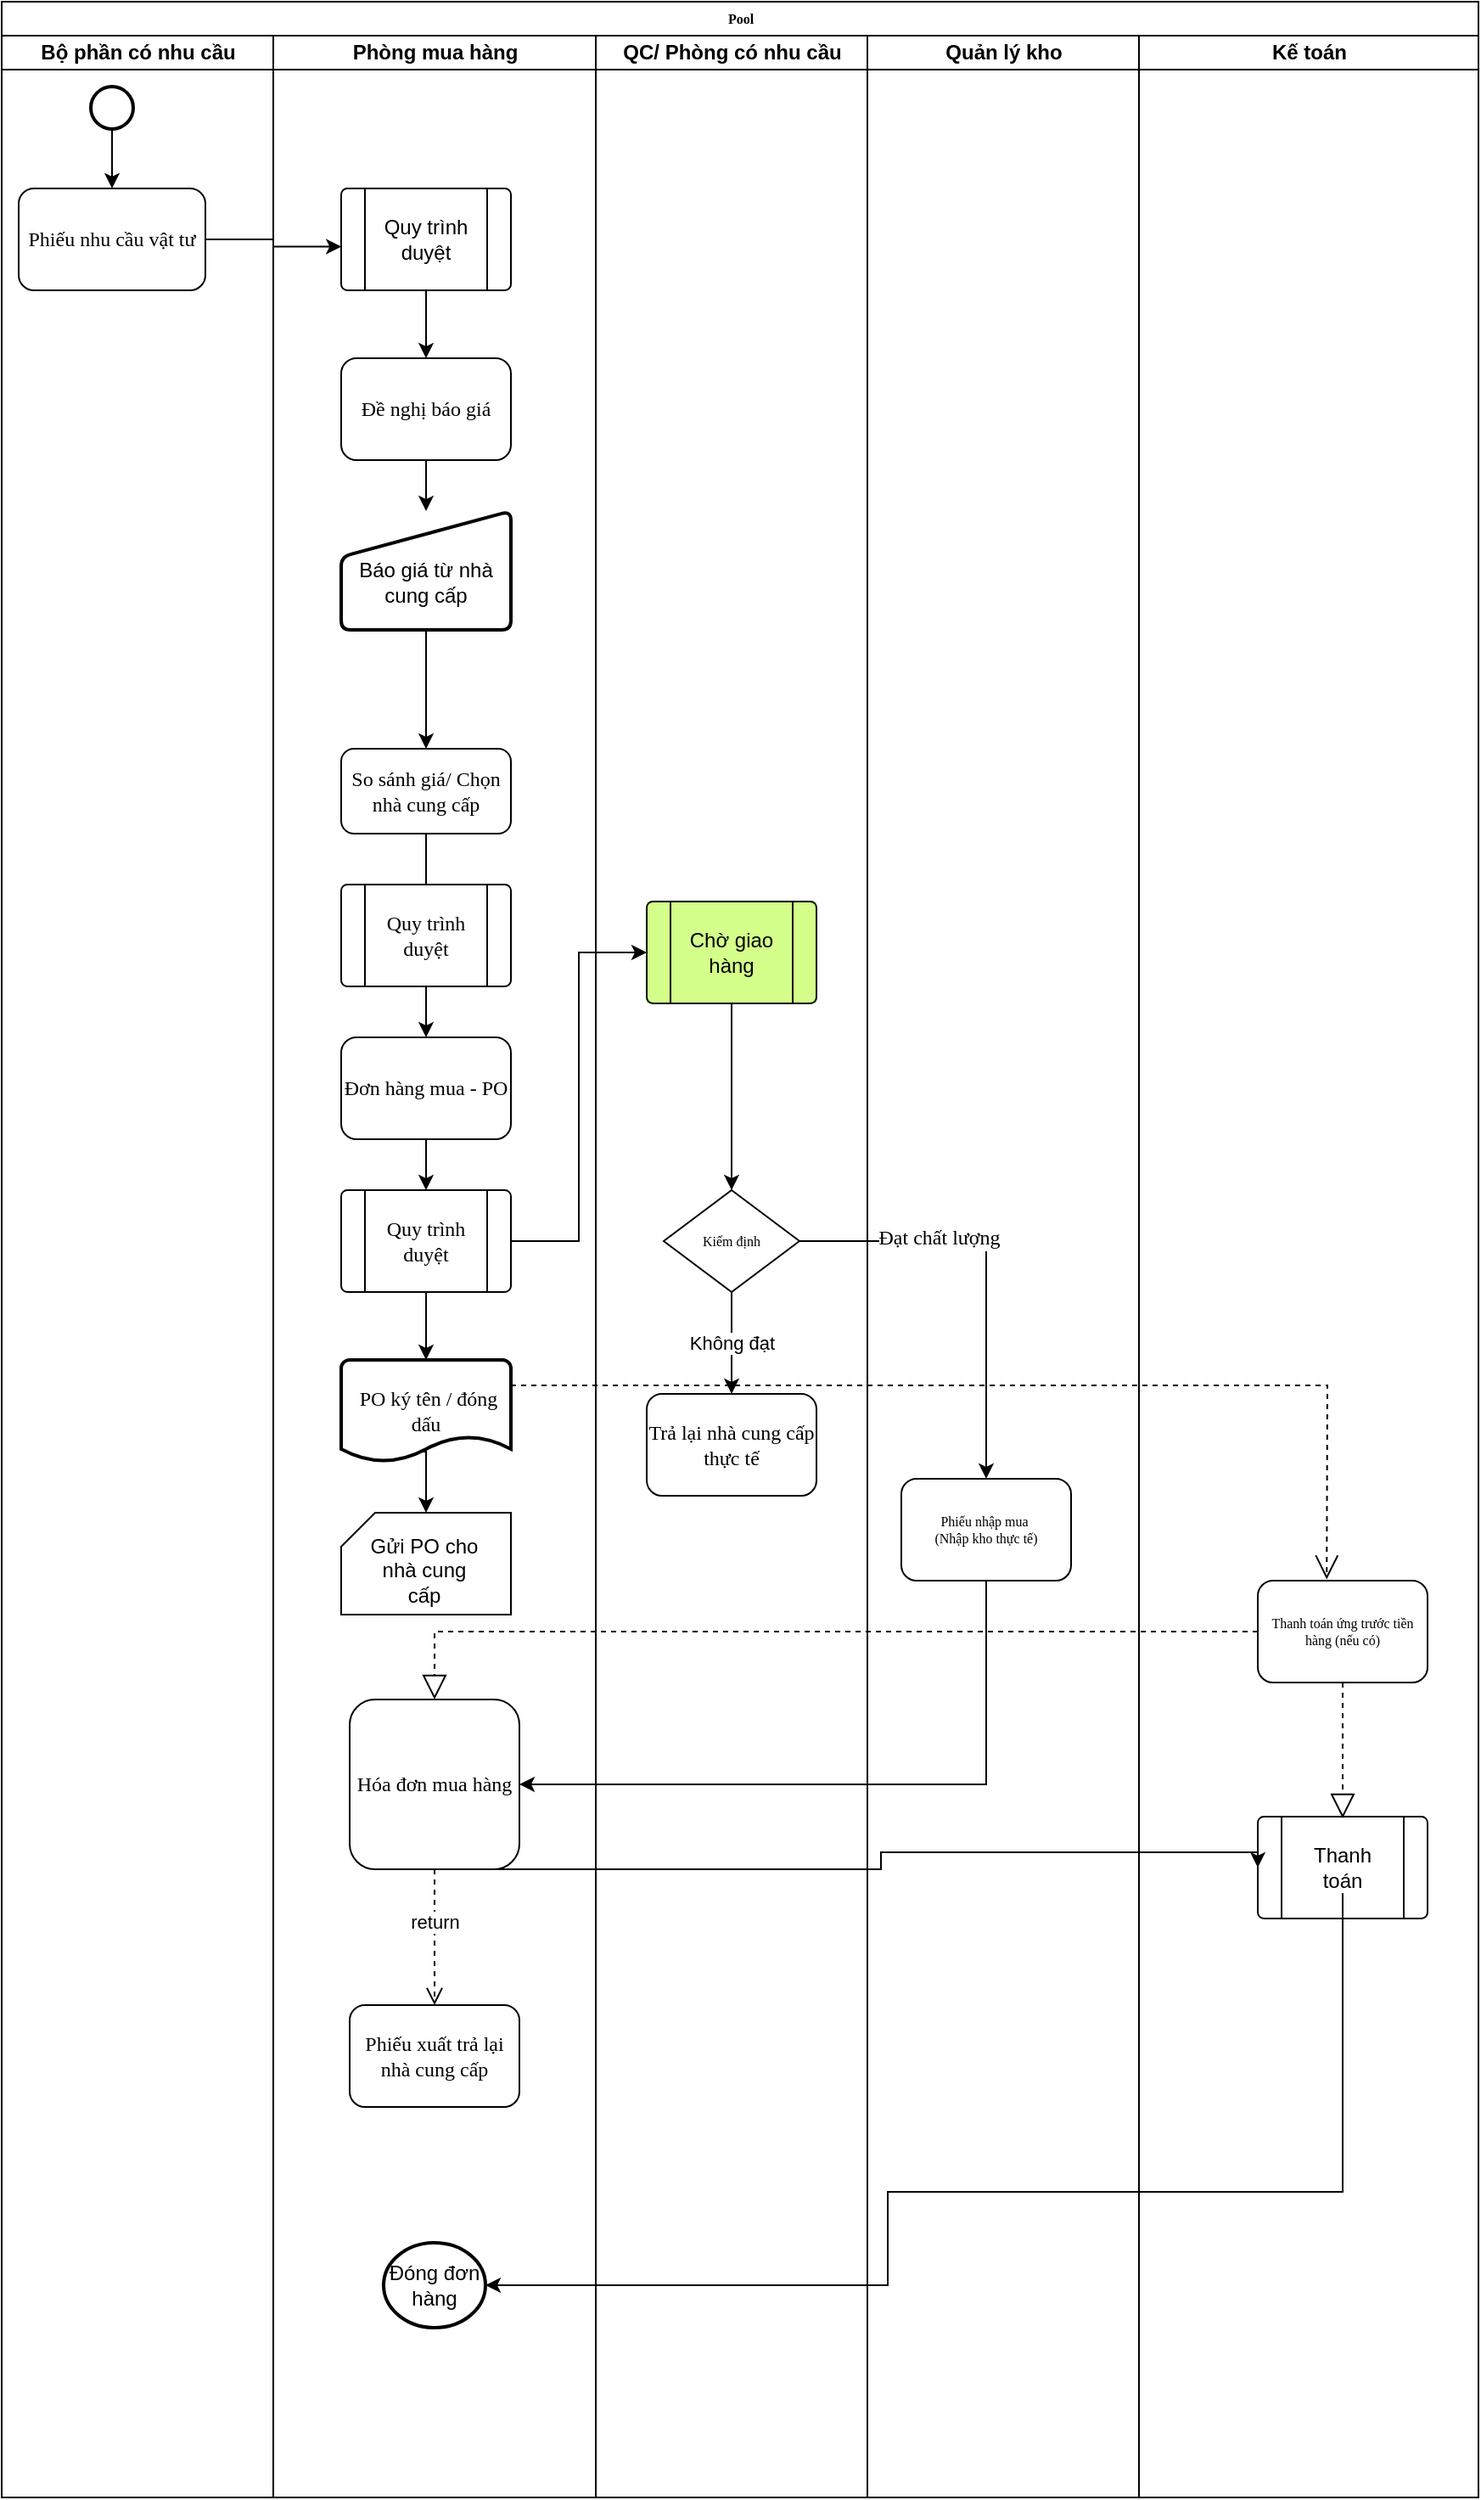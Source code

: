 <mxfile version="21.6.1" type="github">
  <diagram name="Page-1" id="D52-W9V_1HZJJ_ThG35Y">
    <mxGraphModel dx="1412" dy="574" grid="1" gridSize="10" guides="1" tooltips="1" connect="1" arrows="1" fold="1" page="1" pageScale="1" pageWidth="827" pageHeight="1169" math="0" shadow="0">
      <root>
        <mxCell id="0" />
        <mxCell id="1" parent="0" />
        <mxCell id="-yysK_Rw4c3LHwtMGwAV-1" value="Pool" style="swimlane;html=1;childLayout=stackLayout;startSize=20;rounded=0;shadow=0;labelBackgroundColor=none;strokeWidth=1;fontFamily=Verdana;fontSize=8;align=center;fillColor=#FFFFFF;" vertex="1" parent="1">
          <mxGeometry x="50" y="40" width="870" height="1470" as="geometry" />
        </mxCell>
        <mxCell id="-yysK_Rw4c3LHwtMGwAV-2" value="Bộ phần có nhu cầu" style="swimlane;html=1;startSize=20;" vertex="1" parent="-yysK_Rw4c3LHwtMGwAV-1">
          <mxGeometry y="20" width="160" height="1450" as="geometry" />
        </mxCell>
        <mxCell id="-yysK_Rw4c3LHwtMGwAV-3" value="&lt;font face=&quot;Times New Roman&quot; style=&quot;font-size: 12px;&quot;&gt;Phiếu nhu cầu vật tư&lt;/font&gt;" style="rounded=1;whiteSpace=wrap;html=1;shadow=0;labelBackgroundColor=none;strokeWidth=1;fontFamily=Verdana;fontSize=8;align=center;" vertex="1" parent="-yysK_Rw4c3LHwtMGwAV-2">
          <mxGeometry x="10" y="90" width="110" height="60" as="geometry" />
        </mxCell>
        <mxCell id="-yysK_Rw4c3LHwtMGwAV-4" style="edgeStyle=orthogonalEdgeStyle;rounded=0;orthogonalLoop=1;jettySize=auto;html=1;" edge="1" parent="-yysK_Rw4c3LHwtMGwAV-2" source="-yysK_Rw4c3LHwtMGwAV-5" target="-yysK_Rw4c3LHwtMGwAV-3">
          <mxGeometry relative="1" as="geometry" />
        </mxCell>
        <mxCell id="-yysK_Rw4c3LHwtMGwAV-5" value="" style="strokeWidth=2;html=1;shape=mxgraph.flowchart.start_2;whiteSpace=wrap;" vertex="1" parent="-yysK_Rw4c3LHwtMGwAV-2">
          <mxGeometry x="52.5" y="30" width="25" height="25" as="geometry" />
        </mxCell>
        <mxCell id="-yysK_Rw4c3LHwtMGwAV-6" value="Phòng mua hàng" style="swimlane;html=1;startSize=20;fillColor=#FFFFFF;" vertex="1" parent="-yysK_Rw4c3LHwtMGwAV-1">
          <mxGeometry x="160" y="20" width="190" height="1450" as="geometry" />
        </mxCell>
        <mxCell id="-yysK_Rw4c3LHwtMGwAV-7" style="edgeStyle=orthogonalEdgeStyle;rounded=0;orthogonalLoop=1;jettySize=auto;html=1;entryX=0.5;entryY=0;entryDx=0;entryDy=0;" edge="1" parent="-yysK_Rw4c3LHwtMGwAV-6" source="-yysK_Rw4c3LHwtMGwAV-8" target="-yysK_Rw4c3LHwtMGwAV-20">
          <mxGeometry relative="1" as="geometry" />
        </mxCell>
        <mxCell id="-yysK_Rw4c3LHwtMGwAV-8" value="&lt;font face=&quot;Times New Roman&quot; style=&quot;font-size: 12px;&quot;&gt;Đơn hàng mua - PO&lt;/font&gt;" style="rounded=1;whiteSpace=wrap;html=1;shadow=0;labelBackgroundColor=none;strokeWidth=1;fontFamily=Verdana;fontSize=8;align=center;" vertex="1" parent="-yysK_Rw4c3LHwtMGwAV-6">
          <mxGeometry x="40" y="590" width="100" height="60" as="geometry" />
        </mxCell>
        <mxCell id="-yysK_Rw4c3LHwtMGwAV-11" style="edgeStyle=orthogonalEdgeStyle;rounded=0;orthogonalLoop=1;jettySize=auto;html=1;entryX=0.5;entryY=0;entryDx=0;entryDy=0;" edge="1" parent="-yysK_Rw4c3LHwtMGwAV-6" source="-yysK_Rw4c3LHwtMGwAV-12" target="-yysK_Rw4c3LHwtMGwAV-33">
          <mxGeometry relative="1" as="geometry" />
        </mxCell>
        <mxCell id="-yysK_Rw4c3LHwtMGwAV-12" value="&lt;font face=&quot;Times New Roman&quot; style=&quot;font-size: 12px;&quot;&gt;So sánh giá/ Chọn nhà cung cấp&lt;/font&gt;" style="rounded=1;whiteSpace=wrap;html=1;shadow=0;labelBackgroundColor=none;strokeWidth=1;fontFamily=Verdana;fontSize=8;align=center;" vertex="1" parent="-yysK_Rw4c3LHwtMGwAV-6">
          <mxGeometry x="40" y="420" width="100" height="50" as="geometry" />
        </mxCell>
        <mxCell id="-yysK_Rw4c3LHwtMGwAV-13" style="edgeStyle=orthogonalEdgeStyle;rounded=0;orthogonalLoop=1;jettySize=auto;html=1;fontFamily=Times New Roman;fontSize=12;" edge="1" parent="-yysK_Rw4c3LHwtMGwAV-6" source="-yysK_Rw4c3LHwtMGwAV-14" target="-yysK_Rw4c3LHwtMGwAV-16">
          <mxGeometry relative="1" as="geometry" />
        </mxCell>
        <mxCell id="-yysK_Rw4c3LHwtMGwAV-14" value="&lt;font face=&quot;Times New Roman&quot; style=&quot;font-size: 12px;&quot;&gt;Đề nghị báo giá&lt;/font&gt;" style="rounded=1;whiteSpace=wrap;html=1;shadow=0;labelBackgroundColor=none;strokeWidth=1;fontFamily=Verdana;fontSize=8;align=center;" vertex="1" parent="-yysK_Rw4c3LHwtMGwAV-6">
          <mxGeometry x="40" y="190" width="100" height="60" as="geometry" />
        </mxCell>
        <mxCell id="-yysK_Rw4c3LHwtMGwAV-71" style="edgeStyle=orthogonalEdgeStyle;rounded=0;orthogonalLoop=1;jettySize=auto;html=1;" edge="1" parent="-yysK_Rw4c3LHwtMGwAV-6" source="-yysK_Rw4c3LHwtMGwAV-16" target="-yysK_Rw4c3LHwtMGwAV-12">
          <mxGeometry relative="1" as="geometry" />
        </mxCell>
        <mxCell id="-yysK_Rw4c3LHwtMGwAV-16" value="&lt;br&gt;Báo giá từ nhà cung cấp" style="html=1;strokeWidth=2;shape=manualInput;whiteSpace=wrap;rounded=1;size=27;arcSize=11;" vertex="1" parent="-yysK_Rw4c3LHwtMGwAV-6">
          <mxGeometry x="40" y="280" width="100" height="70" as="geometry" />
        </mxCell>
        <mxCell id="-yysK_Rw4c3LHwtMGwAV-17" style="edgeStyle=orthogonalEdgeStyle;rounded=0;orthogonalLoop=1;jettySize=auto;html=1;entryX=0.5;entryY=0;entryDx=0;entryDy=0;entryPerimeter=0;fontFamily=Times New Roman;fontSize=12;exitX=0.407;exitY=0.9;exitDx=0;exitDy=0;exitPerimeter=0;" edge="1" parent="-yysK_Rw4c3LHwtMGwAV-6" source="-yysK_Rw4c3LHwtMGwAV-18" target="-yysK_Rw4c3LHwtMGwAV-23">
          <mxGeometry relative="1" as="geometry" />
        </mxCell>
        <mxCell id="-yysK_Rw4c3LHwtMGwAV-18" value="&lt;font face=&quot;Times New Roman&quot;&gt;&amp;nbsp;PO ký tên / đóng dấu&lt;/font&gt;" style="strokeWidth=2;html=1;shape=mxgraph.flowchart.document2;whiteSpace=wrap;size=0.25;" vertex="1" parent="-yysK_Rw4c3LHwtMGwAV-6">
          <mxGeometry x="40" y="780" width="100" height="60" as="geometry" />
        </mxCell>
        <mxCell id="-yysK_Rw4c3LHwtMGwAV-19" value="" style="group" vertex="1" connectable="0" parent="-yysK_Rw4c3LHwtMGwAV-6">
          <mxGeometry x="40" y="680" width="100" height="60" as="geometry" />
        </mxCell>
        <mxCell id="-yysK_Rw4c3LHwtMGwAV-20" value="" style="verticalLabelPosition=bottom;verticalAlign=top;html=1;shape=process;whiteSpace=wrap;rounded=1;size=0.14;arcSize=6;" vertex="1" parent="-yysK_Rw4c3LHwtMGwAV-19">
          <mxGeometry width="100" height="60" as="geometry" />
        </mxCell>
        <mxCell id="-yysK_Rw4c3LHwtMGwAV-21" value="&lt;font style=&quot;font-size: 12px;&quot; face=&quot;Times New Roman&quot;&gt;Quy trình duyệt&lt;/font&gt;" style="text;html=1;strokeColor=none;fillColor=none;align=center;verticalAlign=middle;whiteSpace=wrap;rounded=0;" vertex="1" parent="-yysK_Rw4c3LHwtMGwAV-19">
          <mxGeometry x="20" y="15" width="60" height="30" as="geometry" />
        </mxCell>
        <mxCell id="-yysK_Rw4c3LHwtMGwAV-22" value="" style="group" vertex="1" connectable="0" parent="-yysK_Rw4c3LHwtMGwAV-6">
          <mxGeometry x="40" y="870" width="100" height="60" as="geometry" />
        </mxCell>
        <mxCell id="-yysK_Rw4c3LHwtMGwAV-23" value="" style="verticalLabelPosition=bottom;verticalAlign=top;html=1;shape=card;whiteSpace=wrap;size=20;arcSize=12;" vertex="1" parent="-yysK_Rw4c3LHwtMGwAV-22">
          <mxGeometry width="100" height="60" as="geometry" />
        </mxCell>
        <mxCell id="-yysK_Rw4c3LHwtMGwAV-24" value="Gửi PO cho nhà cung cấp" style="text;html=1;strokeColor=none;fillColor=none;align=center;verticalAlign=middle;whiteSpace=wrap;rounded=0;" vertex="1" parent="-yysK_Rw4c3LHwtMGwAV-22">
          <mxGeometry x="14" y="20" width="70" height="27" as="geometry" />
        </mxCell>
        <mxCell id="-yysK_Rw4c3LHwtMGwAV-25" value="Đóng đơn hàng" style="strokeWidth=2;html=1;shape=mxgraph.flowchart.start_2;whiteSpace=wrap;" vertex="1" parent="-yysK_Rw4c3LHwtMGwAV-6">
          <mxGeometry x="65" y="1300" width="60" height="50" as="geometry" />
        </mxCell>
        <mxCell id="-yysK_Rw4c3LHwtMGwAV-26" value="" style="group" vertex="1" connectable="0" parent="-yysK_Rw4c3LHwtMGwAV-6">
          <mxGeometry x="40" y="90" width="100" height="60" as="geometry" />
        </mxCell>
        <mxCell id="-yysK_Rw4c3LHwtMGwAV-27" value="" style="verticalLabelPosition=bottom;verticalAlign=top;html=1;shape=process;whiteSpace=wrap;rounded=1;size=0.14;arcSize=6;" vertex="1" parent="-yysK_Rw4c3LHwtMGwAV-26">
          <mxGeometry width="100" height="60" as="geometry" />
        </mxCell>
        <mxCell id="-yysK_Rw4c3LHwtMGwAV-28" value="Quy trình duyệt" style="text;html=1;strokeColor=none;fillColor=none;align=center;verticalAlign=middle;whiteSpace=wrap;rounded=0;" vertex="1" parent="-yysK_Rw4c3LHwtMGwAV-26">
          <mxGeometry x="20" y="15" width="60" height="30" as="geometry" />
        </mxCell>
        <mxCell id="-yysK_Rw4c3LHwtMGwAV-29" style="edgeStyle=orthogonalEdgeStyle;rounded=0;orthogonalLoop=1;jettySize=auto;html=1;entryX=0.5;entryY=0;entryDx=0;entryDy=0;entryPerimeter=0;fontFamily=Times New Roman;fontSize=12;exitX=0.5;exitY=1;exitDx=0;exitDy=0;" edge="1" parent="-yysK_Rw4c3LHwtMGwAV-6" source="-yysK_Rw4c3LHwtMGwAV-20" target="-yysK_Rw4c3LHwtMGwAV-18">
          <mxGeometry relative="1" as="geometry">
            <mxPoint x="90" y="750" as="sourcePoint" />
          </mxGeometry>
        </mxCell>
        <mxCell id="-yysK_Rw4c3LHwtMGwAV-30" style="edgeStyle=orthogonalEdgeStyle;rounded=0;orthogonalLoop=1;jettySize=auto;html=1;fontFamily=Times New Roman;fontSize=12;exitX=0.5;exitY=1;exitDx=0;exitDy=0;" edge="1" parent="-yysK_Rw4c3LHwtMGwAV-6" source="-yysK_Rw4c3LHwtMGwAV-27" target="-yysK_Rw4c3LHwtMGwAV-14">
          <mxGeometry relative="1" as="geometry">
            <mxPoint x="90" y="150" as="sourcePoint" />
          </mxGeometry>
        </mxCell>
        <mxCell id="-yysK_Rw4c3LHwtMGwAV-31" style="edgeStyle=orthogonalEdgeStyle;rounded=0;orthogonalLoop=1;jettySize=auto;html=1;" edge="1" parent="-yysK_Rw4c3LHwtMGwAV-6" source="-yysK_Rw4c3LHwtMGwAV-32" target="-yysK_Rw4c3LHwtMGwAV-8">
          <mxGeometry relative="1" as="geometry" />
        </mxCell>
        <mxCell id="-yysK_Rw4c3LHwtMGwAV-32" value="" style="verticalLabelPosition=bottom;verticalAlign=top;html=1;shape=process;whiteSpace=wrap;rounded=1;size=0.14;arcSize=6;" vertex="1" parent="-yysK_Rw4c3LHwtMGwAV-6">
          <mxGeometry x="40" y="500" width="100" height="60" as="geometry" />
        </mxCell>
        <mxCell id="-yysK_Rw4c3LHwtMGwAV-33" value="&lt;font style=&quot;font-size: 12px;&quot; face=&quot;Times New Roman&quot;&gt;Quy trình duyệt&lt;/font&gt;" style="text;html=1;strokeColor=none;fillColor=none;align=center;verticalAlign=middle;whiteSpace=wrap;rounded=0;" vertex="1" parent="-yysK_Rw4c3LHwtMGwAV-6">
          <mxGeometry x="60" y="515" width="60" height="30" as="geometry" />
        </mxCell>
        <mxCell id="-yysK_Rw4c3LHwtMGwAV-51" value="&lt;font style=&quot;font-size: 12px;&quot; face=&quot;Times New Roman&quot;&gt;Hóa đơn mua hàng&lt;/font&gt;" style="rounded=1;whiteSpace=wrap;html=1;shadow=0;labelBackgroundColor=none;strokeWidth=1;fontFamily=Verdana;fontSize=8;align=center;fillColor=#FFFFFF;" vertex="1" parent="-yysK_Rw4c3LHwtMGwAV-6">
          <mxGeometry x="45" y="980" width="100" height="100" as="geometry" />
        </mxCell>
        <mxCell id="-yysK_Rw4c3LHwtMGwAV-52" value="&lt;font style=&quot;font-size: 12px;&quot; face=&quot;Times New Roman&quot;&gt;Phiếu xuất trả lại nhà cung cấp&lt;/font&gt;" style="rounded=1;whiteSpace=wrap;html=1;shadow=0;labelBackgroundColor=none;strokeWidth=1;fontFamily=Verdana;fontSize=8;align=center;fillColor=#FFFFFF;" vertex="1" parent="-yysK_Rw4c3LHwtMGwAV-6">
          <mxGeometry x="45" y="1160" width="100" height="60" as="geometry" />
        </mxCell>
        <mxCell id="-yysK_Rw4c3LHwtMGwAV-75" value="return" style="html=1;verticalAlign=bottom;endArrow=open;dashed=1;endSize=8;edgeStyle=elbowEdgeStyle;elbow=vertical;curved=0;rounded=0;exitX=0.5;exitY=1;exitDx=0;exitDy=0;entryX=0.5;entryY=0;entryDx=0;entryDy=0;" edge="1" parent="-yysK_Rw4c3LHwtMGwAV-6" source="-yysK_Rw4c3LHwtMGwAV-51" target="-yysK_Rw4c3LHwtMGwAV-52">
          <mxGeometry relative="1" as="geometry">
            <mxPoint x="340" y="900" as="sourcePoint" />
            <mxPoint x="260" y="900" as="targetPoint" />
          </mxGeometry>
        </mxCell>
        <mxCell id="-yysK_Rw4c3LHwtMGwAV-34" value="QC/ Phòng có nhu cầu" style="swimlane;html=1;startSize=20;" vertex="1" parent="-yysK_Rw4c3LHwtMGwAV-1">
          <mxGeometry x="350" y="20" width="160" height="1450" as="geometry" />
        </mxCell>
        <mxCell id="-yysK_Rw4c3LHwtMGwAV-35" value="Không đạt" style="edgeStyle=orthogonalEdgeStyle;rounded=0;orthogonalLoop=1;jettySize=auto;html=1;entryX=0.5;entryY=0;entryDx=0;entryDy=0;" edge="1" parent="-yysK_Rw4c3LHwtMGwAV-34" source="-yysK_Rw4c3LHwtMGwAV-36" target="-yysK_Rw4c3LHwtMGwAV-37">
          <mxGeometry relative="1" as="geometry" />
        </mxCell>
        <mxCell id="-yysK_Rw4c3LHwtMGwAV-36" value="Kiểm định" style="rhombus;whiteSpace=wrap;html=1;rounded=0;shadow=0;labelBackgroundColor=none;strokeWidth=1;fontFamily=Verdana;fontSize=8;align=center;" vertex="1" parent="-yysK_Rw4c3LHwtMGwAV-34">
          <mxGeometry x="40" y="680" width="80" height="60" as="geometry" />
        </mxCell>
        <mxCell id="-yysK_Rw4c3LHwtMGwAV-37" value="&lt;font face=&quot;Times New Roman&quot; style=&quot;font-size: 12px;&quot;&gt;Trả lại nhà cung cấp thực tế&lt;/font&gt;" style="rounded=1;whiteSpace=wrap;html=1;shadow=0;labelBackgroundColor=none;strokeWidth=1;fontFamily=Verdana;fontSize=8;align=center;" vertex="1" parent="-yysK_Rw4c3LHwtMGwAV-34">
          <mxGeometry x="30" y="800" width="100" height="60" as="geometry" />
        </mxCell>
        <mxCell id="-yysK_Rw4c3LHwtMGwAV-38" value="" style="group;fillColor=#CCFF99;" vertex="1" connectable="0" parent="-yysK_Rw4c3LHwtMGwAV-34">
          <mxGeometry x="30" y="510" width="100" height="60" as="geometry" />
        </mxCell>
        <mxCell id="-yysK_Rw4c3LHwtMGwAV-39" value="" style="verticalLabelPosition=bottom;verticalAlign=top;html=1;shape=process;whiteSpace=wrap;rounded=1;size=0.14;arcSize=6;fillColor=#D4FF8A;" vertex="1" parent="-yysK_Rw4c3LHwtMGwAV-38">
          <mxGeometry width="100" height="60" as="geometry" />
        </mxCell>
        <mxCell id="-yysK_Rw4c3LHwtMGwAV-40" value="Chờ giao hàng" style="text;html=1;strokeColor=none;fillColor=none;align=center;verticalAlign=middle;whiteSpace=wrap;rounded=0;" vertex="1" parent="-yysK_Rw4c3LHwtMGwAV-38">
          <mxGeometry x="20" y="15" width="60" height="30" as="geometry" />
        </mxCell>
        <mxCell id="-yysK_Rw4c3LHwtMGwAV-41" style="edgeStyle=orthogonalEdgeStyle;rounded=0;orthogonalLoop=1;jettySize=auto;html=1;entryX=0.5;entryY=0;entryDx=0;entryDy=0;" edge="1" parent="-yysK_Rw4c3LHwtMGwAV-34" source="-yysK_Rw4c3LHwtMGwAV-39" target="-yysK_Rw4c3LHwtMGwAV-36">
          <mxGeometry relative="1" as="geometry">
            <Array as="points">
              <mxPoint x="80" y="640" />
              <mxPoint x="80" y="640" />
            </Array>
          </mxGeometry>
        </mxCell>
        <mxCell id="-yysK_Rw4c3LHwtMGwAV-42" value="Quản lý kho" style="swimlane;html=1;startSize=20;" vertex="1" parent="-yysK_Rw4c3LHwtMGwAV-1">
          <mxGeometry x="510" y="20" width="160" height="1450" as="geometry" />
        </mxCell>
        <mxCell id="-yysK_Rw4c3LHwtMGwAV-43" value="Phiếu nhập mua&amp;nbsp;&lt;br&gt;(Nhập kho thực tế)" style="rounded=1;whiteSpace=wrap;html=1;shadow=0;labelBackgroundColor=none;strokeWidth=1;fontFamily=Verdana;fontSize=8;align=center;" vertex="1" parent="-yysK_Rw4c3LHwtMGwAV-42">
          <mxGeometry x="20" y="850" width="100" height="60" as="geometry" />
        </mxCell>
        <mxCell id="-yysK_Rw4c3LHwtMGwAV-44" style="edgeStyle=orthogonalEdgeStyle;rounded=0;orthogonalLoop=1;jettySize=auto;html=1;" edge="1" parent="-yysK_Rw4c3LHwtMGwAV-1" source="-yysK_Rw4c3LHwtMGwAV-36" target="-yysK_Rw4c3LHwtMGwAV-43">
          <mxGeometry relative="1" as="geometry" />
        </mxCell>
        <mxCell id="-yysK_Rw4c3LHwtMGwAV-45" value="Đạt chất lượng" style="edgeLabel;html=1;align=center;verticalAlign=middle;resizable=0;points=[];fontSize=12;fontFamily=Times New Roman;" vertex="1" connectable="0" parent="-yysK_Rw4c3LHwtMGwAV-44">
          <mxGeometry x="-0.35" y="2" relative="1" as="geometry">
            <mxPoint as="offset" />
          </mxGeometry>
        </mxCell>
        <mxCell id="-yysK_Rw4c3LHwtMGwAV-47" style="edgeStyle=orthogonalEdgeStyle;rounded=0;orthogonalLoop=1;jettySize=auto;html=1;entryX=0.001;entryY=0.571;entryDx=0;entryDy=0;entryPerimeter=0;fontFamily=Times New Roman;fontSize=12;" edge="1" parent="-yysK_Rw4c3LHwtMGwAV-1" source="-yysK_Rw4c3LHwtMGwAV-3" target="-yysK_Rw4c3LHwtMGwAV-27">
          <mxGeometry relative="1" as="geometry" />
        </mxCell>
        <mxCell id="-yysK_Rw4c3LHwtMGwAV-48" style="edgeStyle=orthogonalEdgeStyle;rounded=0;orthogonalLoop=1;jettySize=auto;html=1;entryX=0;entryY=0.5;entryDx=0;entryDy=0;fontFamily=Times New Roman;fontSize=12;" edge="1" parent="-yysK_Rw4c3LHwtMGwAV-1" source="-yysK_Rw4c3LHwtMGwAV-20" target="-yysK_Rw4c3LHwtMGwAV-39">
          <mxGeometry relative="1" as="geometry" />
        </mxCell>
        <mxCell id="-yysK_Rw4c3LHwtMGwAV-53" value="Kế toán" style="swimlane;html=1;startSize=20;" vertex="1" parent="-yysK_Rw4c3LHwtMGwAV-1">
          <mxGeometry x="670" y="20" width="200" height="1450" as="geometry" />
        </mxCell>
        <mxCell id="-yysK_Rw4c3LHwtMGwAV-54" value="" style="group" vertex="1" connectable="0" parent="-yysK_Rw4c3LHwtMGwAV-53">
          <mxGeometry x="70" y="1049" width="100" height="60" as="geometry" />
        </mxCell>
        <mxCell id="-yysK_Rw4c3LHwtMGwAV-55" value="" style="verticalLabelPosition=bottom;verticalAlign=top;html=1;shape=process;whiteSpace=wrap;rounded=1;size=0.14;arcSize=6;" vertex="1" parent="-yysK_Rw4c3LHwtMGwAV-54">
          <mxGeometry width="100" height="60" as="geometry" />
        </mxCell>
        <mxCell id="-yysK_Rw4c3LHwtMGwAV-56" value="Thanh toán" style="text;html=1;strokeColor=none;fillColor=none;align=center;verticalAlign=middle;whiteSpace=wrap;rounded=0;" vertex="1" parent="-yysK_Rw4c3LHwtMGwAV-54">
          <mxGeometry x="20" y="15" width="60" height="30" as="geometry" />
        </mxCell>
        <mxCell id="-yysK_Rw4c3LHwtMGwAV-65" value="Thanh toán ứng trước tiền hàng (nếu có)" style="rounded=1;whiteSpace=wrap;html=1;shadow=0;labelBackgroundColor=none;strokeWidth=1;fontFamily=Verdana;fontSize=8;align=center;" vertex="1" parent="-yysK_Rw4c3LHwtMGwAV-53">
          <mxGeometry x="70" y="910" width="100" height="60" as="geometry" />
        </mxCell>
        <mxCell id="-yysK_Rw4c3LHwtMGwAV-81" value="" style="endArrow=block;dashed=1;endFill=0;endSize=12;html=1;rounded=0;exitX=0.5;exitY=1;exitDx=0;exitDy=0;" edge="1" parent="-yysK_Rw4c3LHwtMGwAV-53" source="-yysK_Rw4c3LHwtMGwAV-65">
          <mxGeometry width="160" relative="1" as="geometry">
            <mxPoint x="-290" y="900" as="sourcePoint" />
            <mxPoint x="120" y="1050" as="targetPoint" />
          </mxGeometry>
        </mxCell>
        <mxCell id="-yysK_Rw4c3LHwtMGwAV-60" style="edgeStyle=orthogonalEdgeStyle;rounded=0;orthogonalLoop=1;jettySize=auto;html=1;entryX=1;entryY=0.5;entryDx=0;entryDy=0;" edge="1" parent="-yysK_Rw4c3LHwtMGwAV-1" source="-yysK_Rw4c3LHwtMGwAV-43" target="-yysK_Rw4c3LHwtMGwAV-51">
          <mxGeometry relative="1" as="geometry">
            <Array as="points">
              <mxPoint x="580" y="1050" />
            </Array>
          </mxGeometry>
        </mxCell>
        <mxCell id="-yysK_Rw4c3LHwtMGwAV-74" value="" style="endArrow=open;endSize=12;dashed=1;html=1;rounded=0;exitX=1;exitY=0.25;exitDx=0;exitDy=0;exitPerimeter=0;entryX=0.406;entryY=-0.013;entryDx=0;entryDy=0;entryPerimeter=0;" edge="1" parent="-yysK_Rw4c3LHwtMGwAV-1" source="-yysK_Rw4c3LHwtMGwAV-18" target="-yysK_Rw4c3LHwtMGwAV-65">
          <mxGeometry width="160" relative="1" as="geometry">
            <mxPoint x="380" y="920" as="sourcePoint" />
            <mxPoint x="540" y="920" as="targetPoint" />
            <Array as="points">
              <mxPoint x="781" y="815" />
            </Array>
          </mxGeometry>
        </mxCell>
        <mxCell id="-yysK_Rw4c3LHwtMGwAV-78" value="" style="endArrow=block;dashed=1;endFill=0;endSize=12;html=1;rounded=0;exitX=0;exitY=0.5;exitDx=0;exitDy=0;entryX=0.5;entryY=0;entryDx=0;entryDy=0;" edge="1" parent="-yysK_Rw4c3LHwtMGwAV-1" source="-yysK_Rw4c3LHwtMGwAV-65" target="-yysK_Rw4c3LHwtMGwAV-51">
          <mxGeometry width="160" relative="1" as="geometry">
            <mxPoint x="364" y="1000" as="sourcePoint" />
            <mxPoint x="524" y="1000" as="targetPoint" />
            <Array as="points">
              <mxPoint x="255" y="960" />
            </Array>
          </mxGeometry>
        </mxCell>
        <mxCell id="-yysK_Rw4c3LHwtMGwAV-79" style="edgeStyle=orthogonalEdgeStyle;rounded=0;orthogonalLoop=1;jettySize=auto;html=1;entryX=0;entryY=0.5;entryDx=0;entryDy=0;exitX=0.5;exitY=1;exitDx=0;exitDy=0;" edge="1" parent="-yysK_Rw4c3LHwtMGwAV-1" source="-yysK_Rw4c3LHwtMGwAV-51" target="-yysK_Rw4c3LHwtMGwAV-55">
          <mxGeometry relative="1" as="geometry">
            <Array as="points">
              <mxPoint x="518" y="1100" />
              <mxPoint x="518" y="1090" />
            </Array>
          </mxGeometry>
        </mxCell>
        <mxCell id="-yysK_Rw4c3LHwtMGwAV-82" style="edgeStyle=orthogonalEdgeStyle;rounded=0;orthogonalLoop=1;jettySize=auto;html=1;entryX=1;entryY=0.5;entryDx=0;entryDy=0;entryPerimeter=0;" edge="1" parent="-yysK_Rw4c3LHwtMGwAV-1" source="-yysK_Rw4c3LHwtMGwAV-56" target="-yysK_Rw4c3LHwtMGwAV-25">
          <mxGeometry relative="1" as="geometry">
            <Array as="points">
              <mxPoint x="790" y="1290" />
              <mxPoint x="522" y="1290" />
              <mxPoint x="522" y="1345" />
            </Array>
          </mxGeometry>
        </mxCell>
      </root>
    </mxGraphModel>
  </diagram>
</mxfile>
